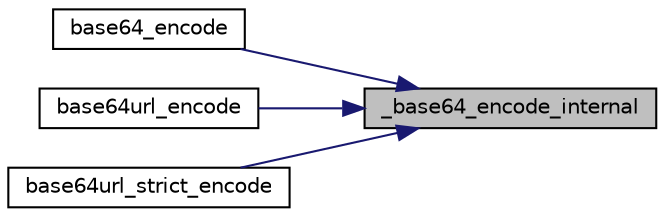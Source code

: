 digraph "_base64_encode_internal"
{
 // LATEX_PDF_SIZE
  edge [fontname="Helvetica",fontsize="10",labelfontname="Helvetica",labelfontsize="10"];
  node [fontname="Helvetica",fontsize="10",shape=record];
  rankdir="RL";
  Node1 [label="_base64_encode_internal",height=0.2,width=0.4,color="black", fillcolor="grey75", style="filled", fontcolor="black",tooltip=" "];
  Node1 -> Node2 [dir="back",color="midnightblue",fontsize="10",style="solid",fontname="Helvetica"];
  Node2 [label="base64_encode",height=0.2,width=0.4,color="black", fillcolor="white", style="filled",URL="$base64__encode_8c.html#a3a6b73af9e8e3c9e42b7bbd67bb5b701",tooltip="base64 Encode a buffer (NUL terminated)"];
  Node1 -> Node3 [dir="back",color="midnightblue",fontsize="10",style="solid",fontname="Helvetica"];
  Node3 [label="base64url_encode",height=0.2,width=0.4,color="black", fillcolor="white", style="filled",URL="$base64__encode_8c.html#ac34c3c70fd3cd00d0904d83022c9d347",tooltip="base64 (URL Safe, RFC 4648 section 5) Encode a buffer (NUL terminated)"];
  Node1 -> Node4 [dir="back",color="midnightblue",fontsize="10",style="solid",fontname="Helvetica"];
  Node4 [label="base64url_strict_encode",height=0.2,width=0.4,color="black", fillcolor="white", style="filled",URL="$base64__encode_8c.html#ab89aa701b89c1b8ba6c38041220e9392",tooltip=" "];
}
